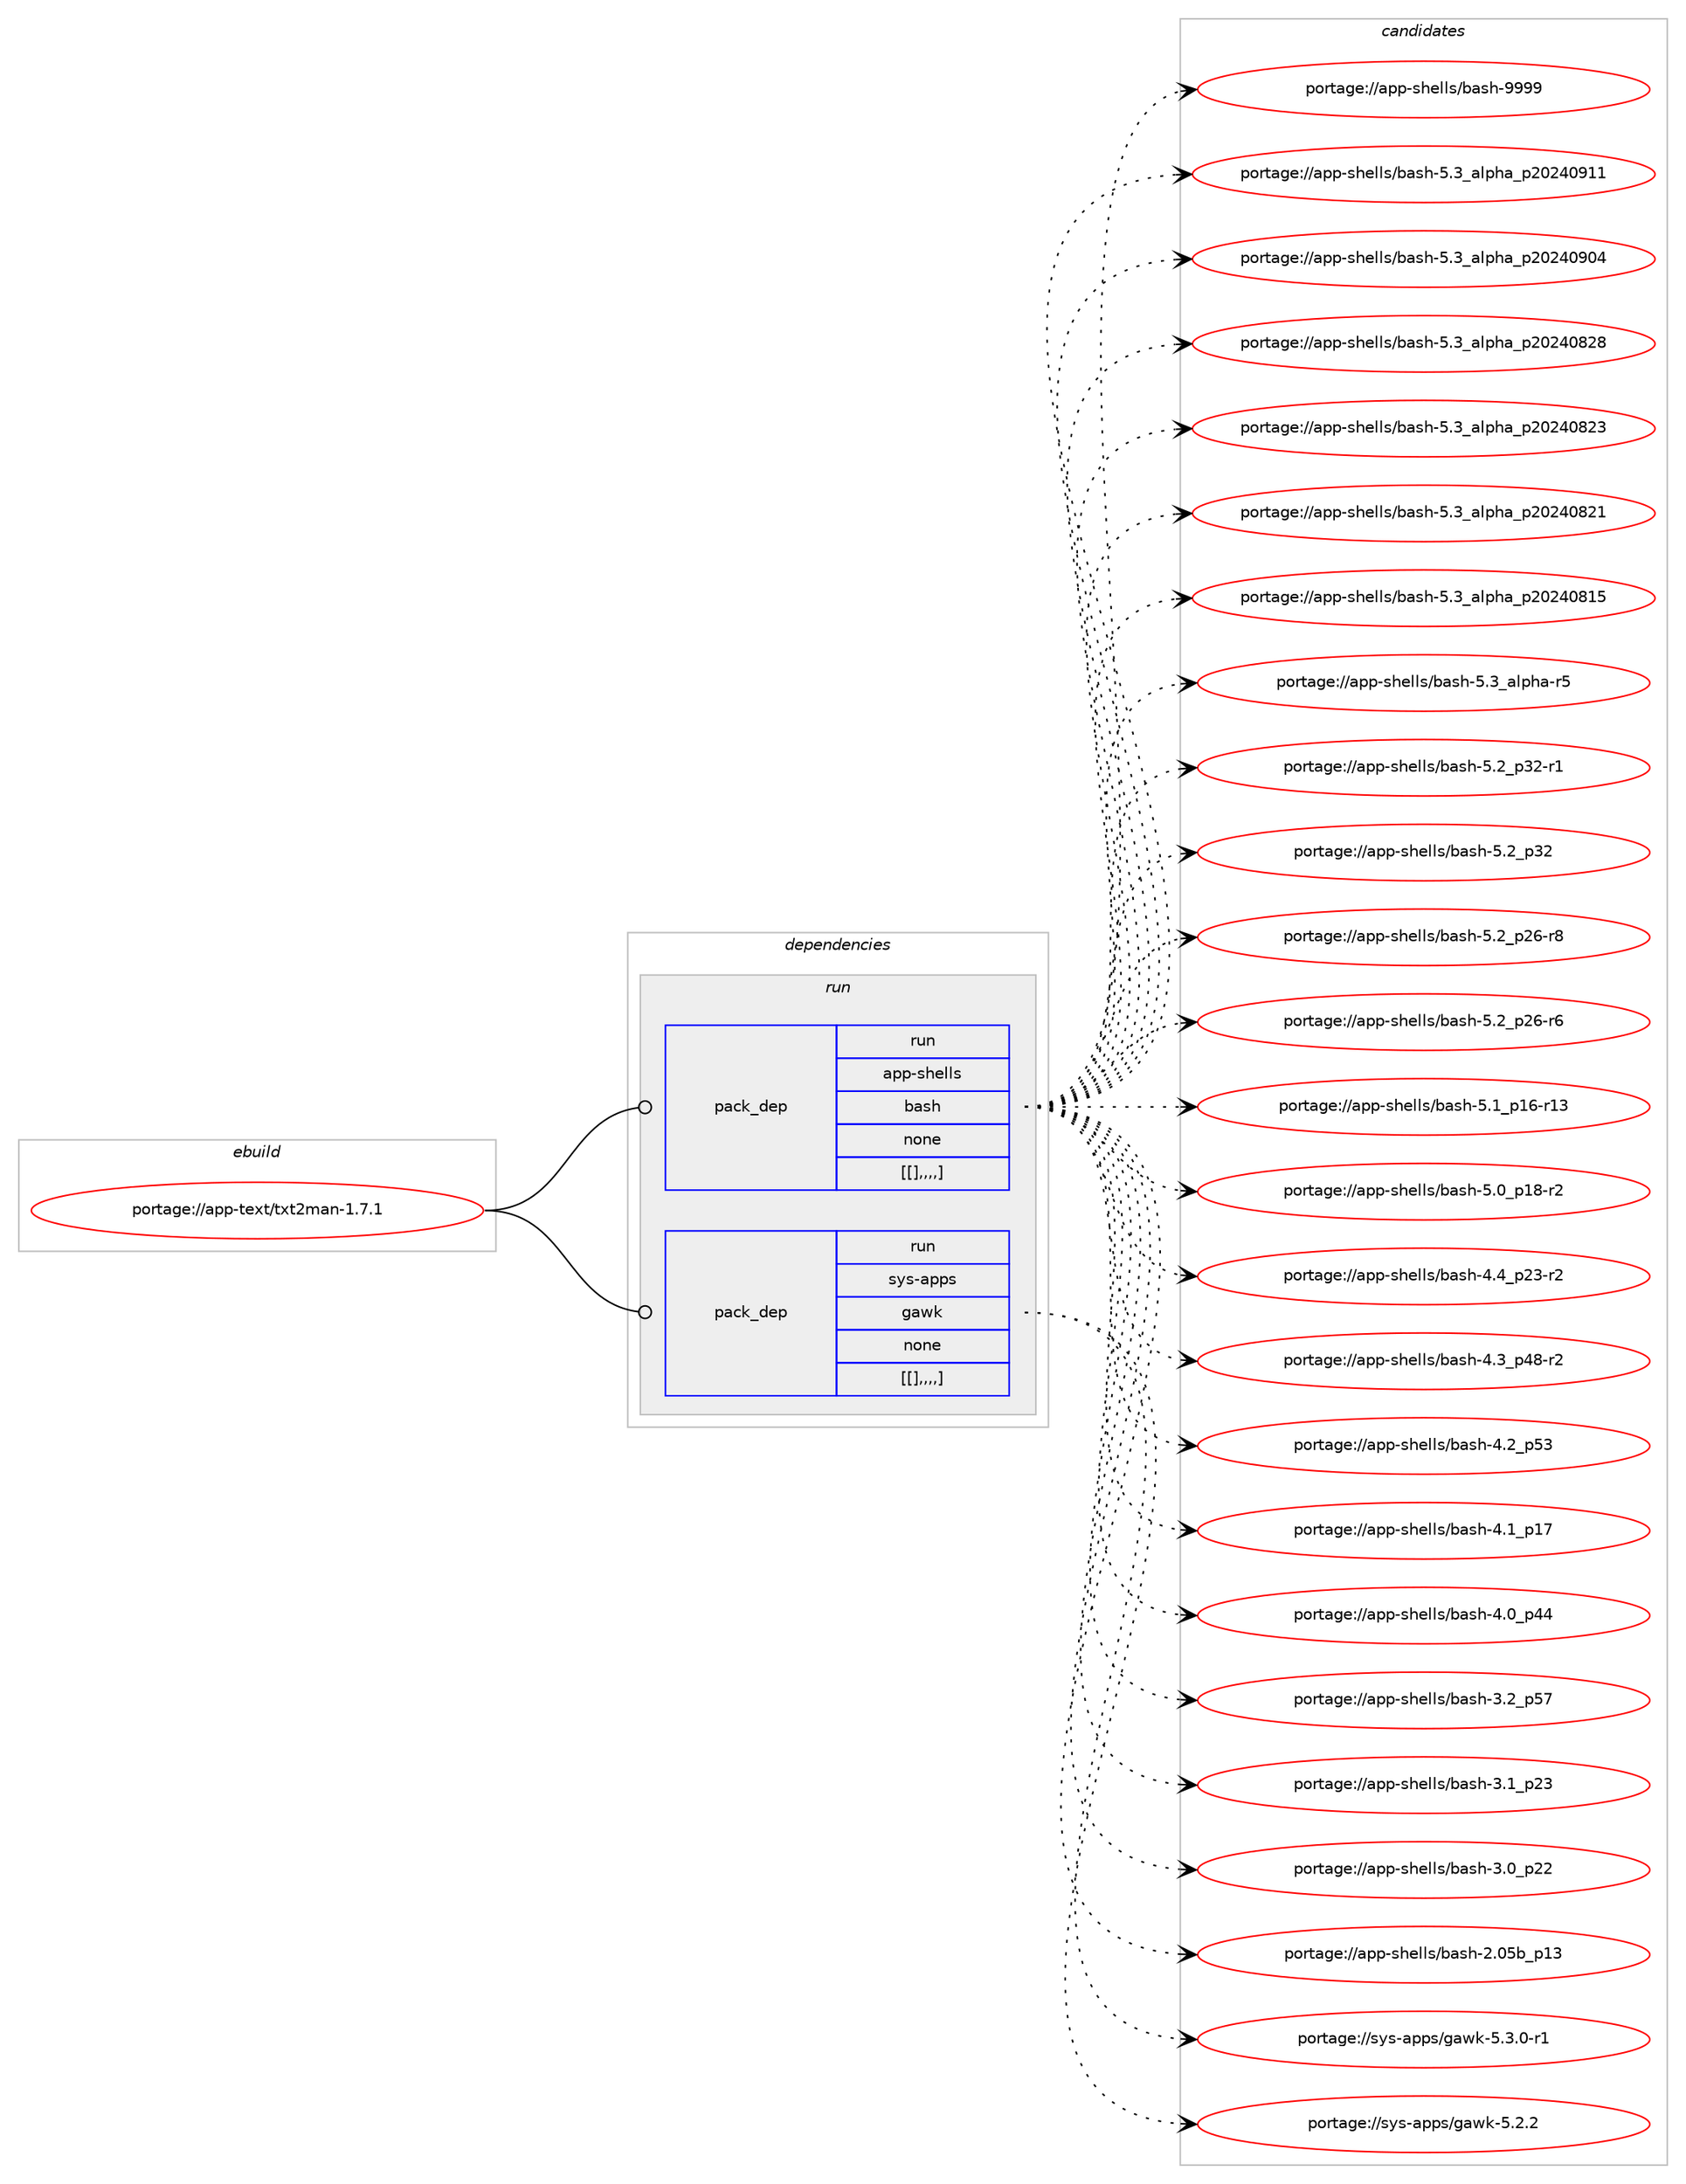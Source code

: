 digraph prolog {

# *************
# Graph options
# *************

newrank=true;
concentrate=true;
compound=true;
graph [rankdir=LR,fontname=Helvetica,fontsize=10,ranksep=1.5];#, ranksep=2.5, nodesep=0.2];
edge  [arrowhead=vee];
node  [fontname=Helvetica,fontsize=10];

# **********
# The ebuild
# **********

subgraph cluster_leftcol {
color=gray;
label=<<i>ebuild</i>>;
id [label="portage://app-text/txt2man-1.7.1", color=red, width=4, href="../app-text/txt2man-1.7.1.svg"];
}

# ****************
# The dependencies
# ****************

subgraph cluster_midcol {
color=gray;
label=<<i>dependencies</i>>;
subgraph cluster_compile {
fillcolor="#eeeeee";
style=filled;
label=<<i>compile</i>>;
}
subgraph cluster_compileandrun {
fillcolor="#eeeeee";
style=filled;
label=<<i>compile and run</i>>;
}
subgraph cluster_run {
fillcolor="#eeeeee";
style=filled;
label=<<i>run</i>>;
subgraph pack43168 {
dependency59904 [label=<<TABLE BORDER="0" CELLBORDER="1" CELLSPACING="0" CELLPADDING="4" WIDTH="220"><TR><TD ROWSPAN="6" CELLPADDING="30">pack_dep</TD></TR><TR><TD WIDTH="110">run</TD></TR><TR><TD>app-shells</TD></TR><TR><TD>bash</TD></TR><TR><TD>none</TD></TR><TR><TD>[[],,,,]</TD></TR></TABLE>>, shape=none, color=blue];
}
id:e -> dependency59904:w [weight=20,style="solid",arrowhead="odot"];
subgraph pack43169 {
dependency59905 [label=<<TABLE BORDER="0" CELLBORDER="1" CELLSPACING="0" CELLPADDING="4" WIDTH="220"><TR><TD ROWSPAN="6" CELLPADDING="30">pack_dep</TD></TR><TR><TD WIDTH="110">run</TD></TR><TR><TD>sys-apps</TD></TR><TR><TD>gawk</TD></TR><TR><TD>none</TD></TR><TR><TD>[[],,,,]</TD></TR></TABLE>>, shape=none, color=blue];
}
id:e -> dependency59905:w [weight=20,style="solid",arrowhead="odot"];
}
}

# **************
# The candidates
# **************

subgraph cluster_choices {
rank=same;
color=gray;
label=<<i>candidates</i>>;

subgraph choice43168 {
color=black;
nodesep=1;
choice97112112451151041011081081154798971151044557575757 [label="portage://app-shells/bash-9999", color=red, width=4,href="../app-shells/bash-9999.svg"];
choice971121124511510410110810811547989711510445534651959710811210497951125048505248574949 [label="portage://app-shells/bash-5.3_alpha_p20240911", color=red, width=4,href="../app-shells/bash-5.3_alpha_p20240911.svg"];
choice971121124511510410110810811547989711510445534651959710811210497951125048505248574852 [label="portage://app-shells/bash-5.3_alpha_p20240904", color=red, width=4,href="../app-shells/bash-5.3_alpha_p20240904.svg"];
choice971121124511510410110810811547989711510445534651959710811210497951125048505248565056 [label="portage://app-shells/bash-5.3_alpha_p20240828", color=red, width=4,href="../app-shells/bash-5.3_alpha_p20240828.svg"];
choice971121124511510410110810811547989711510445534651959710811210497951125048505248565051 [label="portage://app-shells/bash-5.3_alpha_p20240823", color=red, width=4,href="../app-shells/bash-5.3_alpha_p20240823.svg"];
choice971121124511510410110810811547989711510445534651959710811210497951125048505248565049 [label="portage://app-shells/bash-5.3_alpha_p20240821", color=red, width=4,href="../app-shells/bash-5.3_alpha_p20240821.svg"];
choice971121124511510410110810811547989711510445534651959710811210497951125048505248564953 [label="portage://app-shells/bash-5.3_alpha_p20240815", color=red, width=4,href="../app-shells/bash-5.3_alpha_p20240815.svg"];
choice9711211245115104101108108115479897115104455346519597108112104974511453 [label="portage://app-shells/bash-5.3_alpha-r5", color=red, width=4,href="../app-shells/bash-5.3_alpha-r5.svg"];
choice9711211245115104101108108115479897115104455346509511251504511449 [label="portage://app-shells/bash-5.2_p32-r1", color=red, width=4,href="../app-shells/bash-5.2_p32-r1.svg"];
choice971121124511510410110810811547989711510445534650951125150 [label="portage://app-shells/bash-5.2_p32", color=red, width=4,href="../app-shells/bash-5.2_p32.svg"];
choice9711211245115104101108108115479897115104455346509511250544511456 [label="portage://app-shells/bash-5.2_p26-r8", color=red, width=4,href="../app-shells/bash-5.2_p26-r8.svg"];
choice9711211245115104101108108115479897115104455346509511250544511454 [label="portage://app-shells/bash-5.2_p26-r6", color=red, width=4,href="../app-shells/bash-5.2_p26-r6.svg"];
choice971121124511510410110810811547989711510445534649951124954451144951 [label="portage://app-shells/bash-5.1_p16-r13", color=red, width=4,href="../app-shells/bash-5.1_p16-r13.svg"];
choice9711211245115104101108108115479897115104455346489511249564511450 [label="portage://app-shells/bash-5.0_p18-r2", color=red, width=4,href="../app-shells/bash-5.0_p18-r2.svg"];
choice9711211245115104101108108115479897115104455246529511250514511450 [label="portage://app-shells/bash-4.4_p23-r2", color=red, width=4,href="../app-shells/bash-4.4_p23-r2.svg"];
choice9711211245115104101108108115479897115104455246519511252564511450 [label="portage://app-shells/bash-4.3_p48-r2", color=red, width=4,href="../app-shells/bash-4.3_p48-r2.svg"];
choice971121124511510410110810811547989711510445524650951125351 [label="portage://app-shells/bash-4.2_p53", color=red, width=4,href="../app-shells/bash-4.2_p53.svg"];
choice971121124511510410110810811547989711510445524649951124955 [label="portage://app-shells/bash-4.1_p17", color=red, width=4,href="../app-shells/bash-4.1_p17.svg"];
choice971121124511510410110810811547989711510445524648951125252 [label="portage://app-shells/bash-4.0_p44", color=red, width=4,href="../app-shells/bash-4.0_p44.svg"];
choice971121124511510410110810811547989711510445514650951125355 [label="portage://app-shells/bash-3.2_p57", color=red, width=4,href="../app-shells/bash-3.2_p57.svg"];
choice971121124511510410110810811547989711510445514649951125051 [label="portage://app-shells/bash-3.1_p23", color=red, width=4,href="../app-shells/bash-3.1_p23.svg"];
choice971121124511510410110810811547989711510445514648951125050 [label="portage://app-shells/bash-3.0_p22", color=red, width=4,href="../app-shells/bash-3.0_p22.svg"];
choice9711211245115104101108108115479897115104455046485398951124951 [label="portage://app-shells/bash-2.05b_p13", color=red, width=4,href="../app-shells/bash-2.05b_p13.svg"];
dependency59904:e -> choice97112112451151041011081081154798971151044557575757:w [style=dotted,weight="100"];
dependency59904:e -> choice971121124511510410110810811547989711510445534651959710811210497951125048505248574949:w [style=dotted,weight="100"];
dependency59904:e -> choice971121124511510410110810811547989711510445534651959710811210497951125048505248574852:w [style=dotted,weight="100"];
dependency59904:e -> choice971121124511510410110810811547989711510445534651959710811210497951125048505248565056:w [style=dotted,weight="100"];
dependency59904:e -> choice971121124511510410110810811547989711510445534651959710811210497951125048505248565051:w [style=dotted,weight="100"];
dependency59904:e -> choice971121124511510410110810811547989711510445534651959710811210497951125048505248565049:w [style=dotted,weight="100"];
dependency59904:e -> choice971121124511510410110810811547989711510445534651959710811210497951125048505248564953:w [style=dotted,weight="100"];
dependency59904:e -> choice9711211245115104101108108115479897115104455346519597108112104974511453:w [style=dotted,weight="100"];
dependency59904:e -> choice9711211245115104101108108115479897115104455346509511251504511449:w [style=dotted,weight="100"];
dependency59904:e -> choice971121124511510410110810811547989711510445534650951125150:w [style=dotted,weight="100"];
dependency59904:e -> choice9711211245115104101108108115479897115104455346509511250544511456:w [style=dotted,weight="100"];
dependency59904:e -> choice9711211245115104101108108115479897115104455346509511250544511454:w [style=dotted,weight="100"];
dependency59904:e -> choice971121124511510410110810811547989711510445534649951124954451144951:w [style=dotted,weight="100"];
dependency59904:e -> choice9711211245115104101108108115479897115104455346489511249564511450:w [style=dotted,weight="100"];
dependency59904:e -> choice9711211245115104101108108115479897115104455246529511250514511450:w [style=dotted,weight="100"];
dependency59904:e -> choice9711211245115104101108108115479897115104455246519511252564511450:w [style=dotted,weight="100"];
dependency59904:e -> choice971121124511510410110810811547989711510445524650951125351:w [style=dotted,weight="100"];
dependency59904:e -> choice971121124511510410110810811547989711510445524649951124955:w [style=dotted,weight="100"];
dependency59904:e -> choice971121124511510410110810811547989711510445524648951125252:w [style=dotted,weight="100"];
dependency59904:e -> choice971121124511510410110810811547989711510445514650951125355:w [style=dotted,weight="100"];
dependency59904:e -> choice971121124511510410110810811547989711510445514649951125051:w [style=dotted,weight="100"];
dependency59904:e -> choice971121124511510410110810811547989711510445514648951125050:w [style=dotted,weight="100"];
dependency59904:e -> choice9711211245115104101108108115479897115104455046485398951124951:w [style=dotted,weight="100"];
}
subgraph choice43169 {
color=black;
nodesep=1;
choice115121115459711211211547103971191074553465146484511449 [label="portage://sys-apps/gawk-5.3.0-r1", color=red, width=4,href="../sys-apps/gawk-5.3.0-r1.svg"];
choice11512111545971121121154710397119107455346504650 [label="portage://sys-apps/gawk-5.2.2", color=red, width=4,href="../sys-apps/gawk-5.2.2.svg"];
dependency59905:e -> choice115121115459711211211547103971191074553465146484511449:w [style=dotted,weight="100"];
dependency59905:e -> choice11512111545971121121154710397119107455346504650:w [style=dotted,weight="100"];
}
}

}
